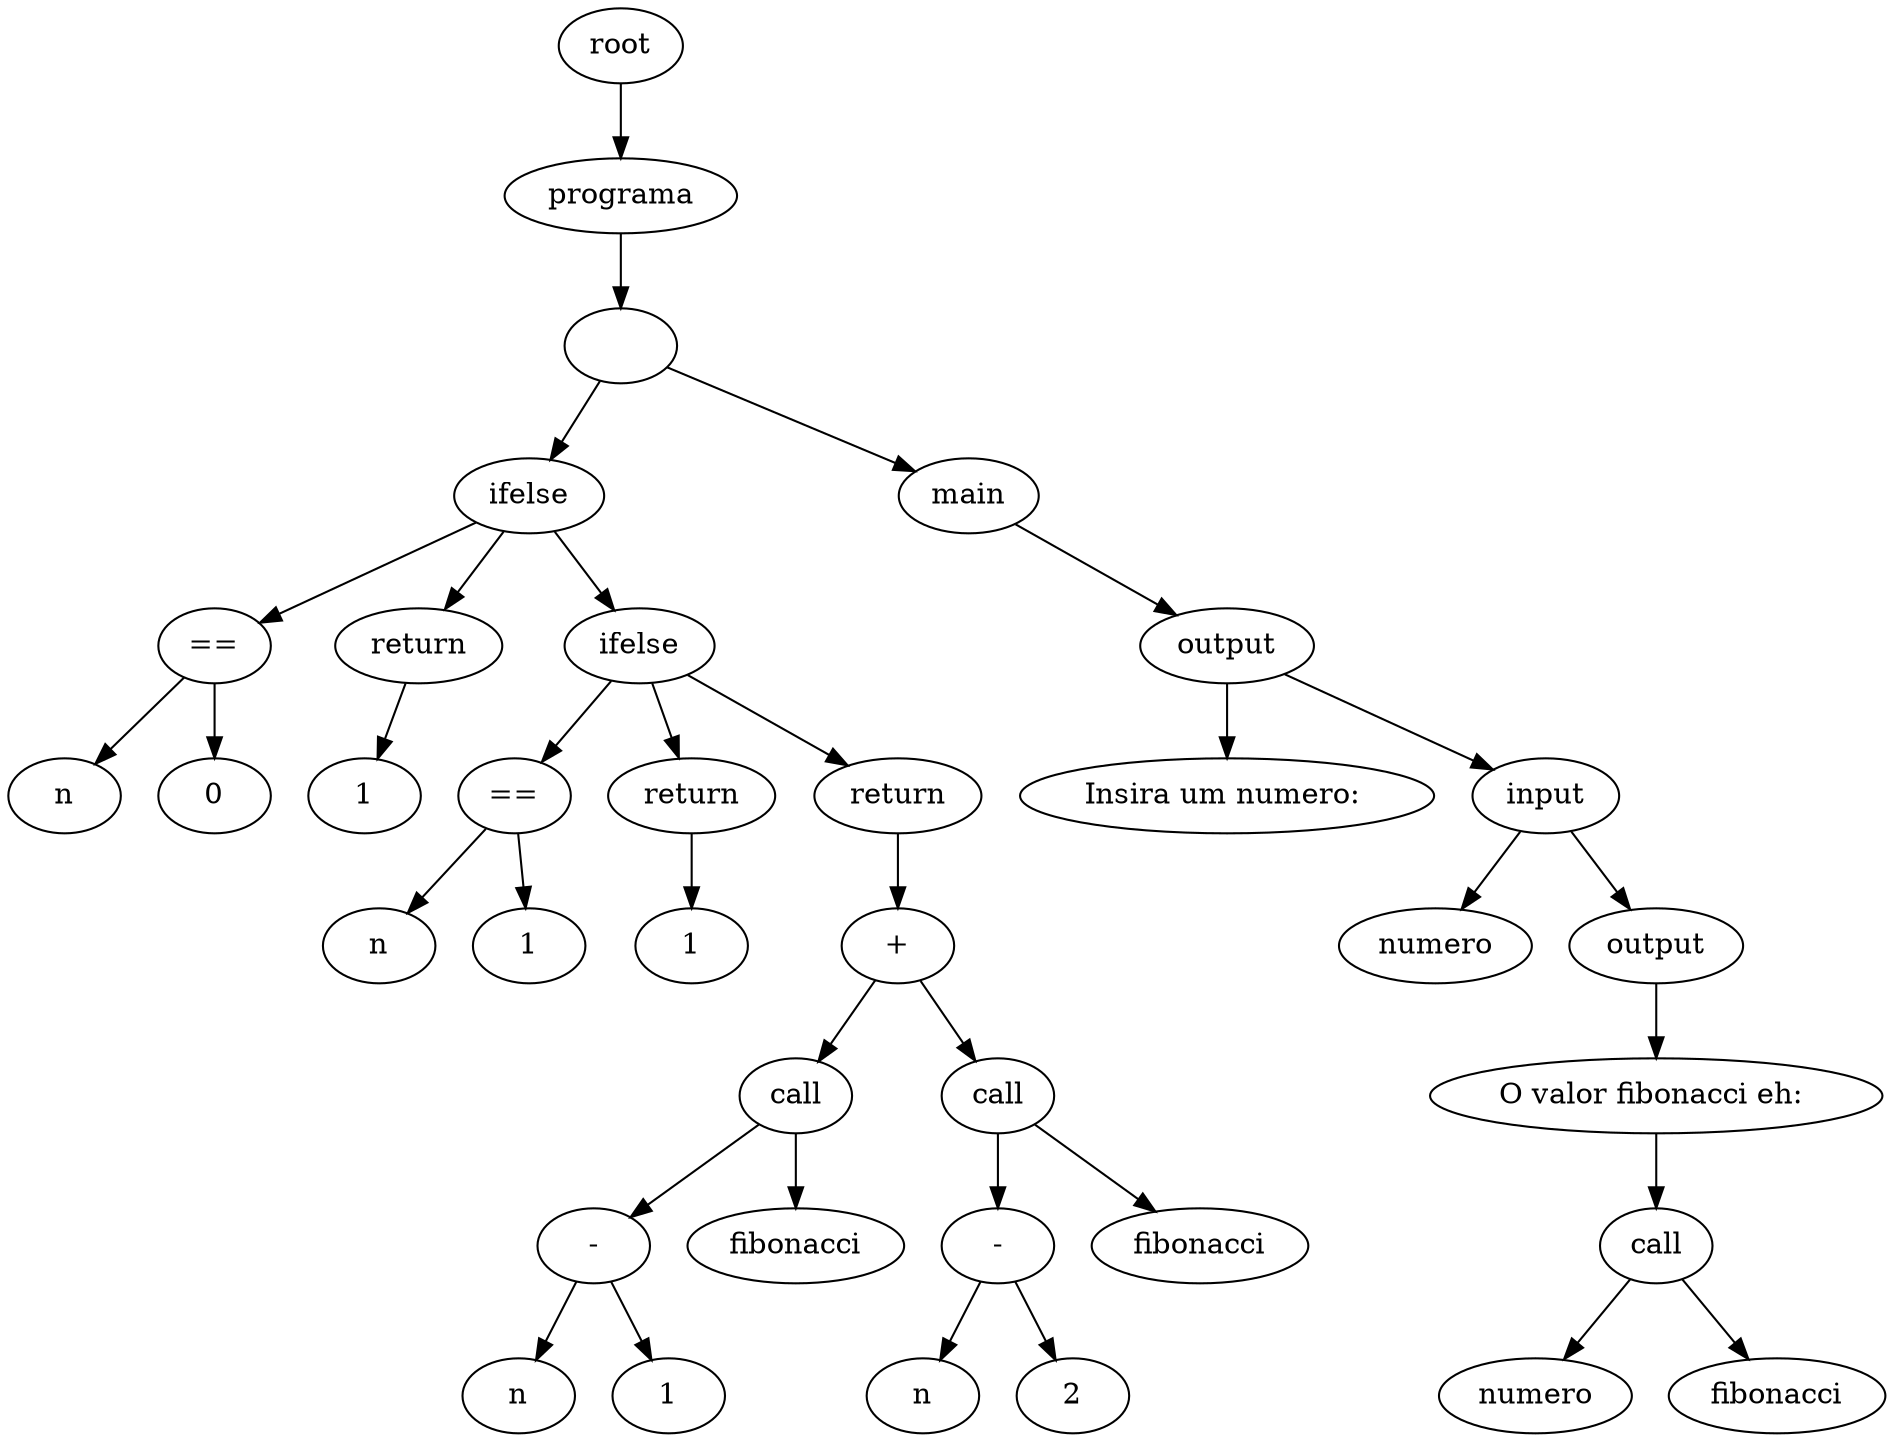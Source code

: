 digraph G {
node_0xe7b920 [label="n"]
node_0xe7b9a0 [label="0"]
node_0xe7b9e0 [label="=="]
node_0xe7b9e0 -> node_0xe7b920
node_0xe7b9e0 -> node_0xe7b9a0
node_0xe7bac0 [label="1"]
node_0xe7bb00 [label="return"]
node_0xe7bb00 -> node_0xe7bac0
node_0xe7bb60 [label="ifelse"]
node_0xe7bb60 -> node_0xe7b9e0
node_0xe7bb60 -> node_0xe7bb00
node_0xe7bc20 [label="n"]
node_0xe7bc60 [label="1"]
node_0xe7bca0 [label="=="]
node_0xe7bca0 -> node_0xe7bc20
node_0xe7bca0 -> node_0xe7bc60
node_0xe7bd20 [label="1"]
node_0xe7bd60 [label="return"]
node_0xe7bd60 -> node_0xe7bd20
node_0xe7bda0 [label="ifelse"]
node_0xe7bda0 -> node_0xe7bca0
node_0xe7bda0 -> node_0xe7bd60
node_0xe7be60 [label="n"]
node_0xe7bea0 [label="1"]
node_0xe7bee0 [label="-"]
node_0xe7bee0 -> node_0xe7be60
node_0xe7bee0 -> node_0xe7bea0
node_0xe7bf60 [label="fibonacci"]
node_0xe7bf20 [label="call"]
node_0xe7bf20 -> node_0xe7bf60
node_0xe7bf20 -> node_0xe7bee0
node_0xe7c040 [label="n"]
node_0xe7c0c0 [label="2"]
node_0xe7c100 [label="-"]
node_0xe7c100 -> node_0xe7c040
node_0xe7c100 -> node_0xe7c0c0
node_0xe7c1a0 [label="fibonacci"]
node_0xe7c160 [label="call"]
node_0xe7c160 -> node_0xe7c1a0
node_0xe7c160 -> node_0xe7c100
node_0xe7c220 [label="+"]
node_0xe7c220 -> node_0xe7bf20
node_0xe7c220 -> node_0xe7c160
node_0xe7c280 [label="return"]
node_0xe7c280 -> node_0xe7c220
node_0xe7bda0 -> node_0xe7c280
node_0xe7bb60 -> node_0xe7bda0
node_0xe7c2e0 [label=""]
node_0xe7c2e0 -> node_0xe7bb60
node_0xe7c560 [label="Insira um numero: "]
node_0xe7c5a0 [label="output"]
node_0xe7c5a0 -> node_0xe7c560
node_0xe7c660 [label="numero"]
node_0xe7c6a0 [label="input"]
node_0xe7c6a0 -> node_0xe7c660
node_0xe7c810 [label="O valor fibonacci eh: "]
node_0xe7c8d0 [label="numero"]
node_0xe7c950 [label="fibonacci"]
node_0xe7c910 [label="call"]
node_0xe7c910 -> node_0xe7c950
node_0xe7c910 -> node_0xe7c8d0
node_0xe7c810 -> node_0xe7c910
node_0xe7c990 [label="output"]
node_0xe7c990 -> node_0xe7c810
node_0xe7c6a0 -> node_0xe7c990
node_0xe7c5a0 -> node_0xe7c6a0
node_0xe7c9f0 [label="main"]
node_0xe7c9f0 -> node_0xe7c5a0
node_0xe7c2e0 -> node_0xe7c9f0
node_0xe74270 [label="programa"]
node_0xe74270 -> node_0xe7c2e0
root -> node_0xe74270
root [label="root"]
}
